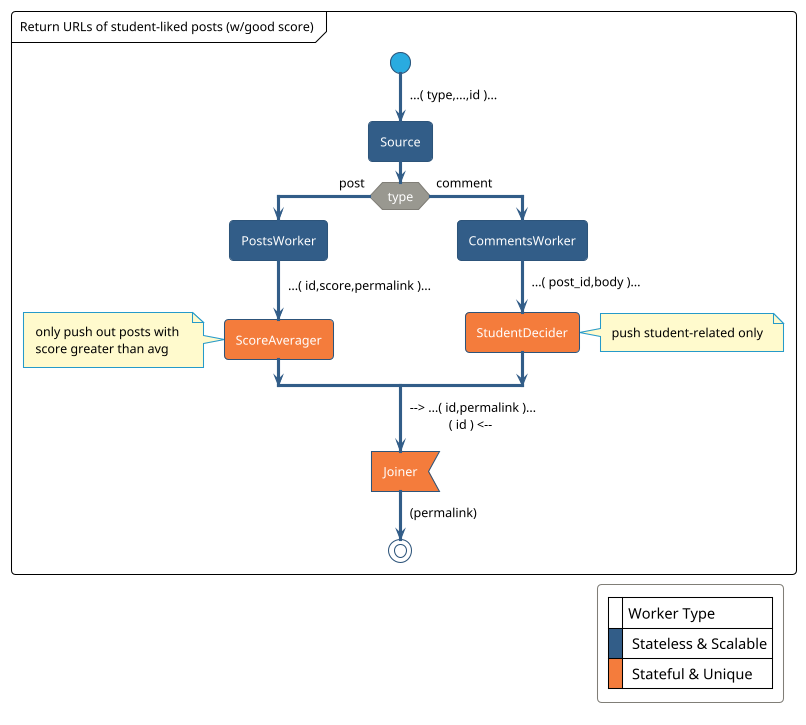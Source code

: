 @startuml
!theme sandstone

skinparam PartitionFontColor black
skinparam PartitionBorderColor black
skinparam ArrowFontColor black
skinparam LegendFontColor black
skinparam legendbackgroundcolor transparent
skinparam ConditionEndStyle hline
skinparam NoteBackgroundColor lemonchiffon
skinparam NoteFontColor black

partition "Return URLs of student-liked posts (w/good score)" {
  start
  -> ...( type,...,id )...;
  :Source;
  if (type) then (post)
    :PostsWorker;
    -> ...( id,score,permalink )...;
    #f47c3c :ScoreAverager; 
    note left
      only push out posts with 
      score greater than avg
    endnote
  else (comment)
    :CommentsWorker;
    -> ...( post_id,body )...;
   #f47c3c :StudentDecider;
    note right
      push student-related only
    endnote
  endif
    -> --> ...( id,permalink )... \n            ( id ) <--;
  #f47c3c :Joiner<
  -> (permalink);
  stop

  legend bottom right
      |= |Worker Type|
      |<#325d88>| Stateless & Scalable|
      |<#f47c3c>| Stateful & Unique|
  endlegend
}

@enduml

